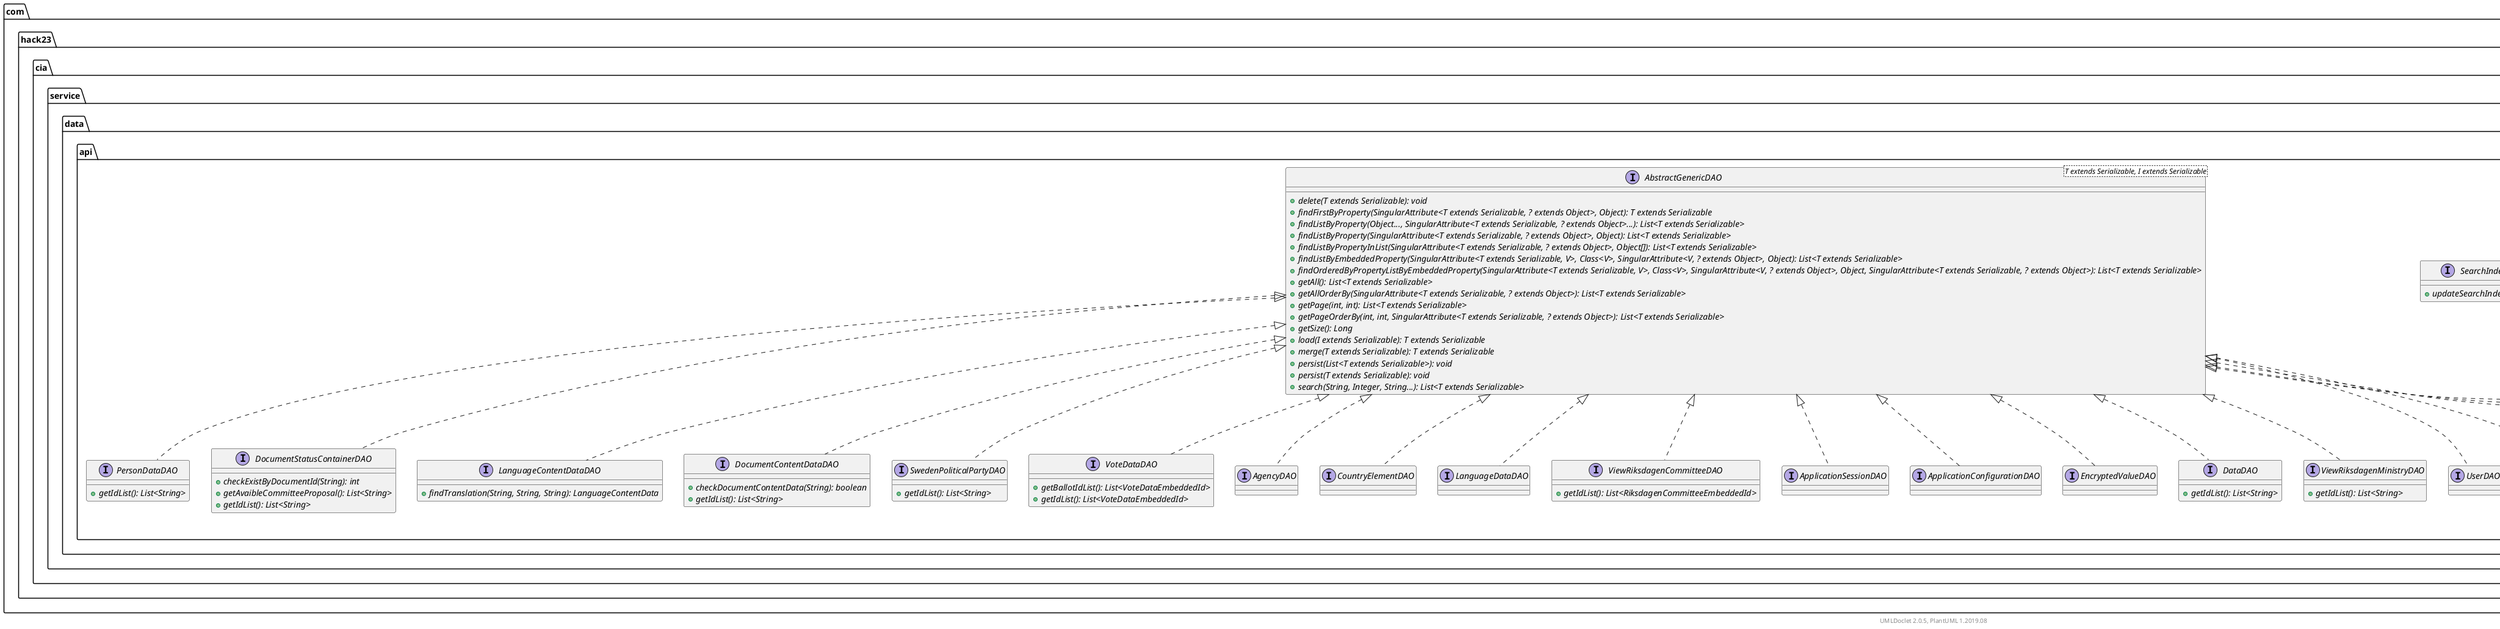 @startuml
    namespace com.hack23.cia.service.data.api {

        interface PersonDataDAO [[PersonDataDAO.html]] {
            {abstract} +getIdList(): List<String>
        }

        interface SearchIndexer [[SearchIndexer.html]] {
            {abstract} +updateSearchIndex(): void
        }

        interface DocumentStatusContainerDAO [[DocumentStatusContainerDAO.html]] {
            {abstract} +checkExistByDocumentId(String): int
            {abstract} +getAvaibleCommitteeProposal(): List<String>
            {abstract} +getIdList(): List<String>
        }

        interface LanguageContentDataDAO [[LanguageContentDataDAO.html]] {
            {abstract} +findTranslation(String, String, String): LanguageContentData
        }

        interface DocumentContentDataDAO [[DocumentContentDataDAO.html]] {
            {abstract} +checkDocumentContentData(String): boolean
            {abstract} +getIdList(): List<String>
        }

        interface SwedenPoliticalPartyDAO [[SwedenPoliticalPartyDAO.html]] {
            {abstract} +getIdList(): List<String>
        }

        interface VoteDataDAO [[VoteDataDAO.html]] {
            {abstract} +getBallotIdList(): List<VoteDataEmbeddedId>
            {abstract} +getIdList(): List<VoteDataEmbeddedId>
        }

        interface AbstractGenericDAO<T extends Serializable, I extends Serializable> [[AbstractGenericDAO.html]] {
            {abstract} +delete(T extends Serializable): void
            {abstract} +findFirstByProperty(SingularAttribute<T extends Serializable, ? extends Object>, Object): T extends Serializable
            {abstract} +findListByProperty(Object..., SingularAttribute<T extends Serializable, ? extends Object>...): List<T extends Serializable>
            {abstract} +findListByProperty(SingularAttribute<T extends Serializable, ? extends Object>, Object): List<T extends Serializable>
            {abstract} +findListByPropertyInList(SingularAttribute<T extends Serializable, ? extends Object>, Object[]): List<T extends Serializable>
            {abstract} +findListByEmbeddedProperty(SingularAttribute<T extends Serializable, V>, Class<V>, SingularAttribute<V, ? extends Object>, Object): List<T extends Serializable>
            {abstract} +findOrderedByPropertyListByEmbeddedProperty(SingularAttribute<T extends Serializable, V>, Class<V>, SingularAttribute<V, ? extends Object>, Object, SingularAttribute<T extends Serializable, ? extends Object>): List<T extends Serializable>
            {abstract} +getAll(): List<T extends Serializable>
            {abstract} +getAllOrderBy(SingularAttribute<T extends Serializable, ? extends Object>): List<T extends Serializable>
            {abstract} +getPage(int, int): List<T extends Serializable>
            {abstract} +getPageOrderBy(int, int, SingularAttribute<T extends Serializable, ? extends Object>): List<T extends Serializable>
            {abstract} +getSize(): Long
            {abstract} +load(I extends Serializable): T extends Serializable
            {abstract} +merge(T extends Serializable): T extends Serializable
            {abstract} +persist(List<T extends Serializable>): void
            {abstract} +persist(T extends Serializable): void
            {abstract} +search(String, Integer, String...): List<T extends Serializable>
        }

        interface ApplicationConfigurationService [[ApplicationConfigurationService.html]] {
            {abstract} +checkValueOrLoadDefault(String, String, ConfigurationGroup, String, String, String, String, String): ApplicationConfiguration
        }

        interface AgencyDAO [[AgencyDAO.html]]

        interface CountryElementDAO [[CountryElementDAO.html]]

        interface LanguageDataDAO [[LanguageDataDAO.html]]

        interface DataViewer [[DataViewer.html]] {
            {abstract} +findByQueryProperty(Class<T>, SingularAttribute<T, ? extends Object>, Class<V>, SingularAttribute<V, ? extends Object>, Object): T
            {abstract} +findFirstByProperty(Class<T>, SingularAttribute<T, ? extends Object>, Object): T
            {abstract} +findListByEmbeddedProperty(Class<T>, SingularAttribute<T, V>, Class<V>, SingularAttribute<V, ? extends Object>, Object): List<T>
            {abstract} +findListByProperty(Class<T>, Object..., SingularAttribute<T, ? extends Object>...): List<T>
            {abstract} +findListByProperty(Class<T>, SingularAttribute<T, ? extends Object>, Object): List<T>
            {abstract} +findOrderedByPropertyListByEmbeddedProperty(Class<T>, SingularAttribute<T, V>, Class<V>, SingularAttribute<V, ? extends Object>, Object, SingularAttribute<T, ? extends Object>): List<T>
            {abstract} +findOrderedListByEmbeddedProperty(Class<T>, SingularAttribute<T, V>, Class<V>, SingularAttribute<V, ? extends Object>, Object, SingularAttribute<V, ? extends Object>): List<T>
            {abstract} +findOrderedListByProperty(Class<T>, SingularAttribute<T, ? extends Object>, Object, SingularAttribute<T, ? extends Object>): List<T>
            {abstract} +findOrderedListByProperty(Class<T>, SingularAttribute<T, ? extends Object>, Object..., SingularAttribute<T, ? extends Object>...): List<T>
            {abstract} +getAll(Class<T>): List<T>
            {abstract} +getAllOrderBy(Class<T>, SingularAttribute<T, ? extends Object>): List<T>
            {abstract} +getPage(Class<T>, int, int): List<T>
            {abstract} +getPageOrderBy(Class<T>, int, int, SingularAttribute<T, ? extends Object>): List<T>
            {abstract} +getSize(Class<T>): Long
            {abstract} +load(Class<T>, Object): T
        }

        interface RemoveDataManager [[RemoveDataManager.html]] {
            {abstract} +removePersonData(): void
            {abstract} +removeCommitteeProposals(): void
            {abstract} +removeDocumentStatus(): void
            {abstract} +removeDocuments(): void
            {abstract} +removeApplicationHistory(): void
            {abstract} +removeUserAccountApplicationHistory(String): void
        }

        interface ViewRiksdagenCommitteeDAO [[ViewRiksdagenCommitteeDAO.html]] {
            {abstract} +getIdList(): List<RiksdagenCommitteeEmbeddedId>
        }

        interface ApplicationSessionDAO [[ApplicationSessionDAO.html]]

        interface ApplicationConfigurationDAO [[ApplicationConfigurationDAO.html]]

        interface EncryptedValueDAO [[EncryptedValueDAO.html]]

        interface ViewDataManager [[ViewDataManager.html]] {
            {abstract} +refreshViews(): void
        }

        interface DataDAO [[DataDAO.html]] {
            {abstract} +getIdList(): List<String>
        }

        interface ViewRiksdagenMinistryDAO [[ViewRiksdagenMinistryDAO.html]] {
            {abstract} +getIdList(): List<String>
        }

        interface LanguageContentService [[LanguageContentService.html]] {
            {abstract} +getLanguageResource(String, String, String, String): String
        }

        interface UserDAO [[UserDAO.html]]

        interface ApplicationActionEventDAO [[ApplicationActionEventDAO.html]]

        interface CommitteeProposalComponentDataDAO [[CommitteeProposalComponentDataDAO.html]] {
            {abstract} +checkCommitteeDocumentData(String): boolean
            {abstract} +getIdList(): List<String>
        }

        interface DocumentElementDAO [[DocumentElementDAO.html]] {
            {abstract} +getAvaibleDocumentContent(): List<String>
            {abstract} +getAvaibleDocumentStatus(): List<String>
            {abstract} +getIdList(): List<String>
            {abstract} +getMissingDocumentStartFromYear(int): int
        }

        interface IndicatorElementDAO [[IndicatorElementDAO.html]]

        AbstractGenericDAO <|.. PersonDataDAO
        AbstractGenericDAO <|.. DocumentStatusContainerDAO
        AbstractGenericDAO <|.. LanguageContentDataDAO
        AbstractGenericDAO <|.. DocumentContentDataDAO
        AbstractGenericDAO <|.. SwedenPoliticalPartyDAO
        AbstractGenericDAO <|.. VoteDataDAO
        AbstractGenericDAO <|.. AgencyDAO
        AbstractGenericDAO <|.. CountryElementDAO
        AbstractGenericDAO <|.. LanguageDataDAO
        AbstractGenericDAO <|.. ViewRiksdagenCommitteeDAO
        AbstractGenericDAO <|.. ApplicationSessionDAO
        AbstractGenericDAO <|.. ApplicationConfigurationDAO
        AbstractGenericDAO <|.. EncryptedValueDAO
        AbstractGenericDAO <|.. DataDAO
        AbstractGenericDAO <|.. ViewRiksdagenMinistryDAO
        AbstractGenericDAO <|.. UserDAO
        AbstractGenericDAO <|.. ApplicationActionEventDAO
        AbstractGenericDAO <|.. CommitteeProposalComponentDataDAO
        AbstractGenericDAO <|.. DocumentElementDAO
        AbstractGenericDAO <|.. IndicatorElementDAO
    }

    center footer UMLDoclet 2.0.5, PlantUML 1.2019.08
@enduml
